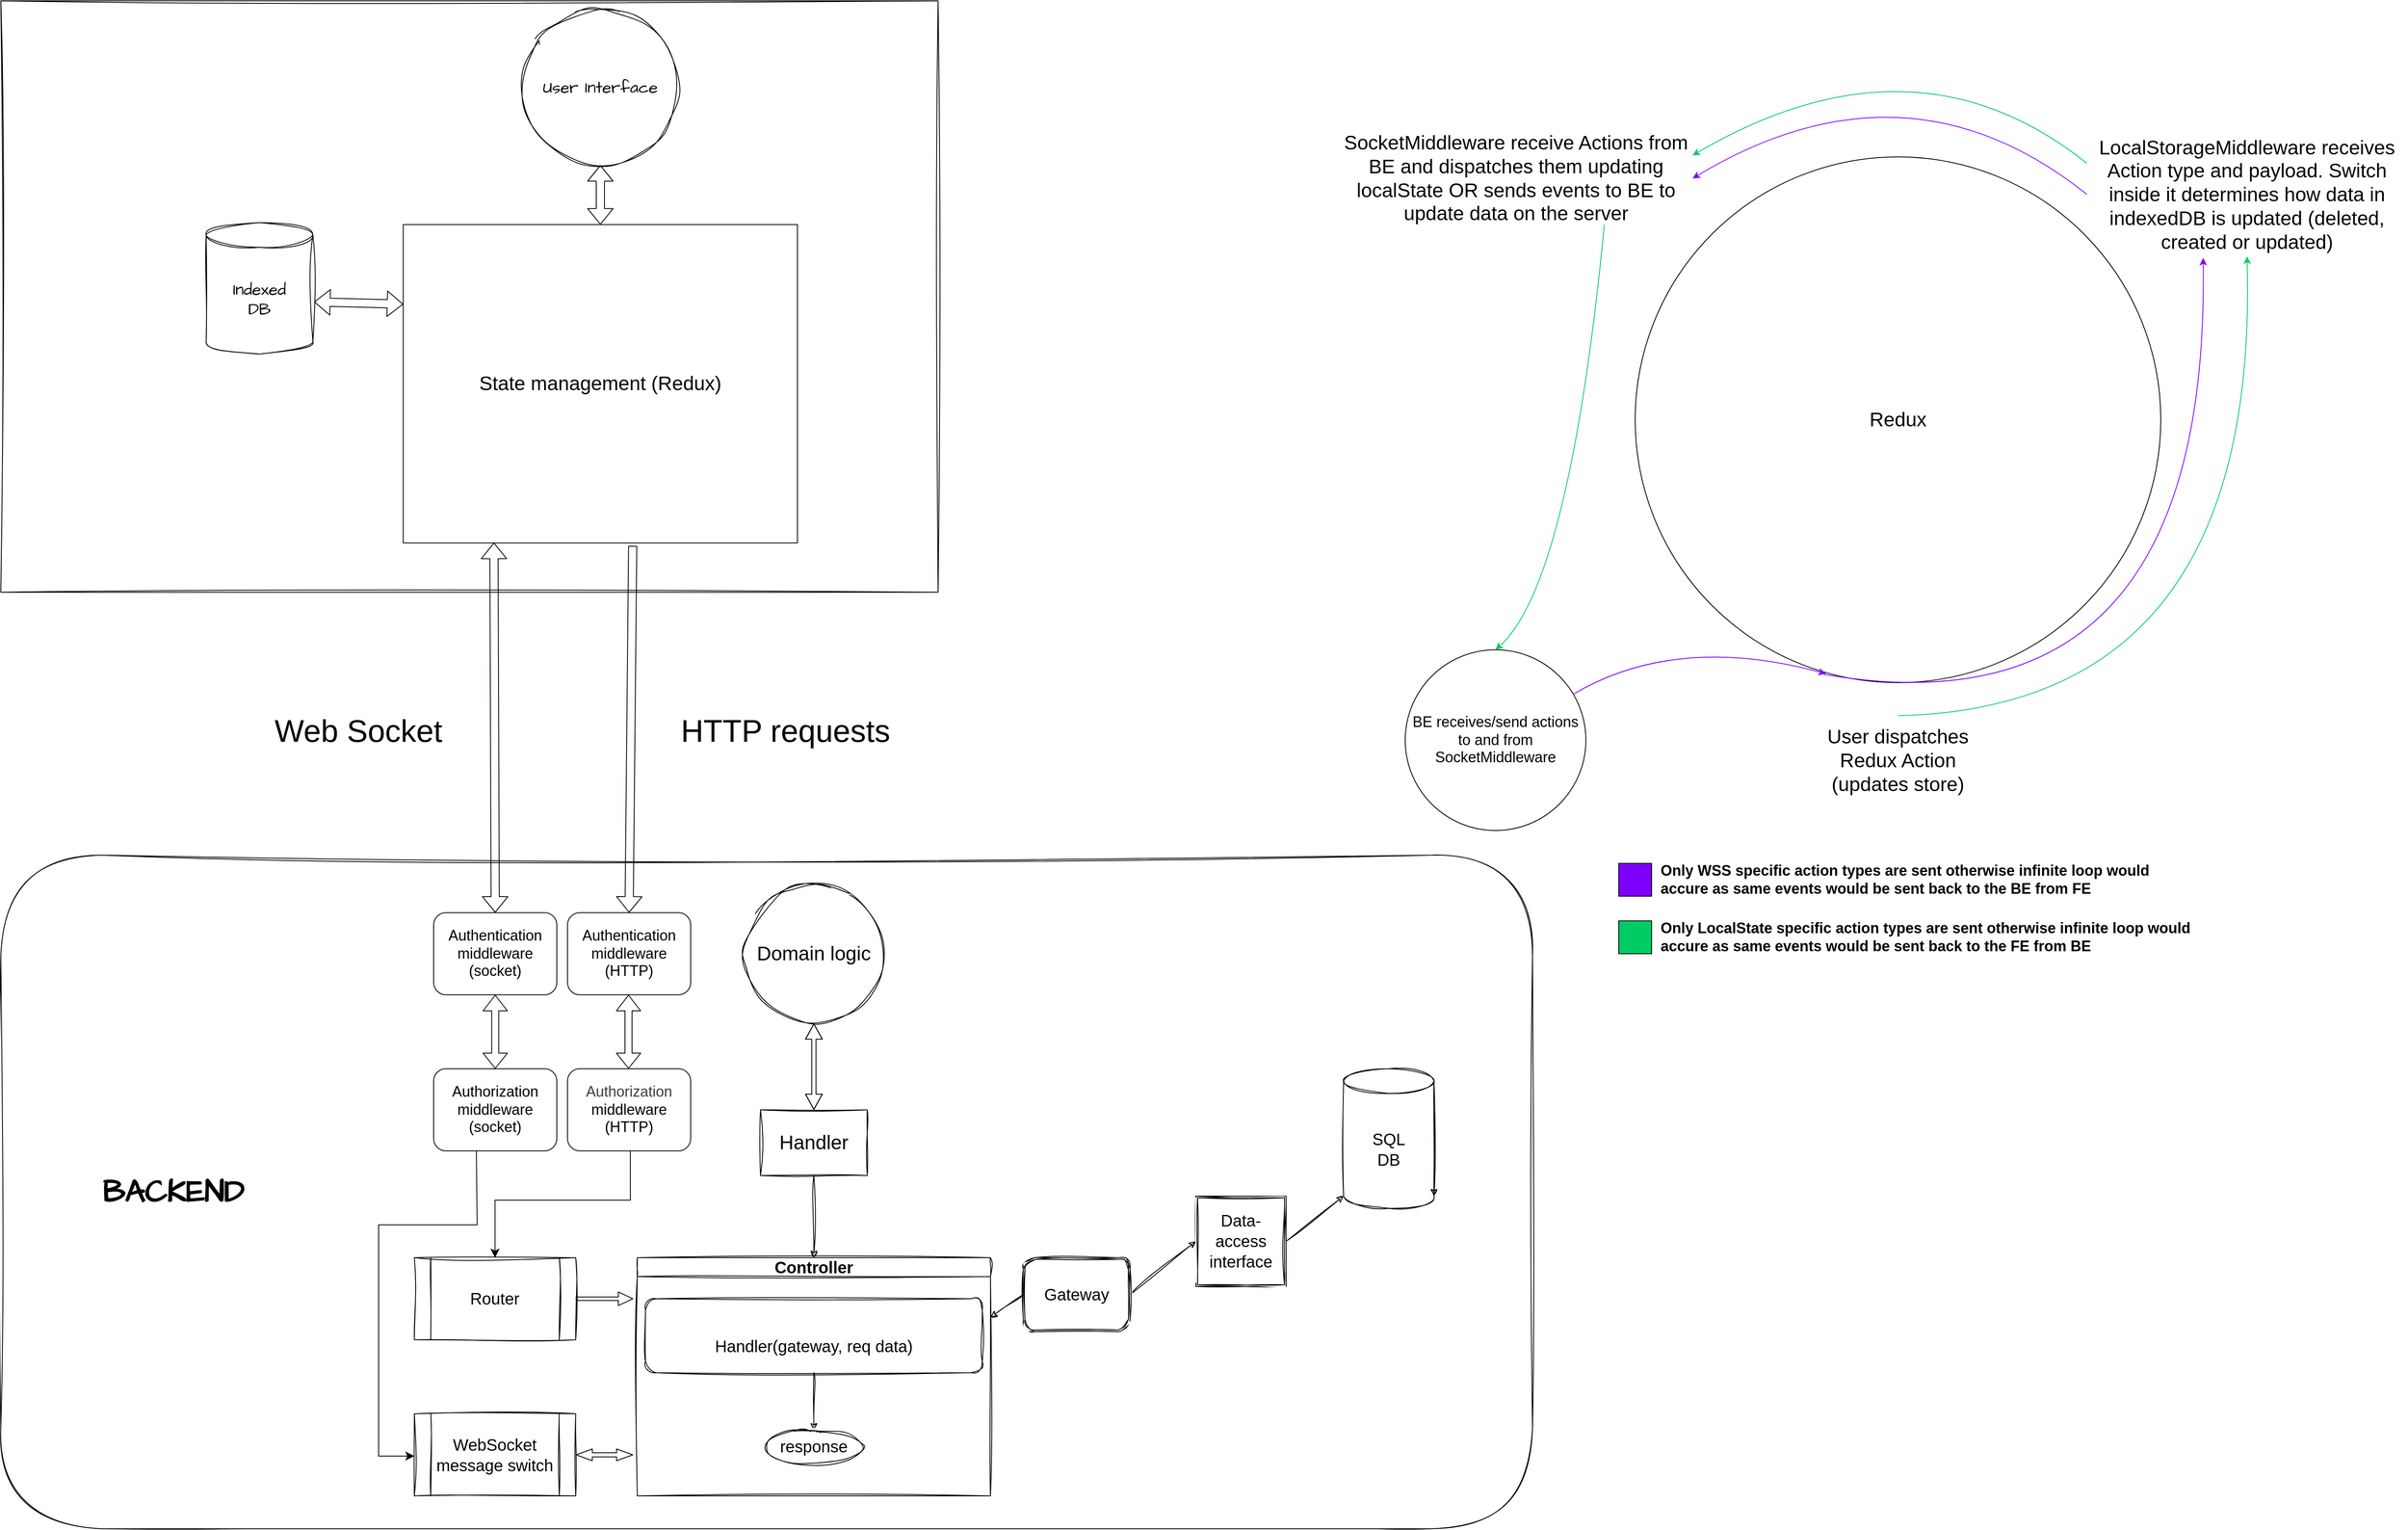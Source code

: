 <mxfile>
    <diagram id="uxrYq4wWv32l7XjhcPJf" name="Page-1">
        <mxGraphModel dx="2299" dy="1143" grid="1" gridSize="10" guides="1" tooltips="1" connect="1" arrows="1" fold="1" page="1" pageScale="1" pageWidth="1654" pageHeight="1169" math="0" shadow="0">
            <root>
                <mxCell id="0"/>
                <mxCell id="1" parent="0"/>
                <mxCell id="79" value="" style="rounded=0;whiteSpace=wrap;html=1;sketch=1;hachureGap=4;jiggle=2;curveFitting=1;fontFamily=Architects Daughter;fontSource=https%3A%2F%2Ffonts.googleapis.com%2Fcss%3Ffamily%3DArchitects%2BDaughter;fontSize=38;align=left;" parent="1" vertex="1">
                    <mxGeometry x="300" y="20" width="1141.25" height="720" as="geometry"/>
                </mxCell>
                <mxCell id="75" value="&lt;h1&gt;&lt;font style=&quot;font-size: 38px;&quot;&gt;&lt;span style=&quot;white-space: pre;&quot;&gt;&#x9;&lt;/span&gt;BACKEND&lt;/font&gt;&lt;/h1&gt;" style="rounded=1;whiteSpace=wrap;html=1;sketch=1;hachureGap=4;jiggle=2;curveFitting=1;fontFamily=Architects Daughter;fontSource=https%3A%2F%2Ffonts.googleapis.com%2Fcss%3Ffamily%3DArchitects%2BDaughter;fontSize=20;align=left;" parent="1" vertex="1">
                    <mxGeometry x="300" y="1060" width="1865" height="820" as="geometry"/>
                </mxCell>
                <mxCell id="2" value="&lt;font style=&quot;font-size: 24px;&quot; face=&quot;Helvetica&quot;&gt;Domain logic&lt;/font&gt;" style="ellipse;whiteSpace=wrap;html=1;aspect=fixed;sketch=1;hachureGap=4;jiggle=2;curveFitting=1;fontFamily=Architects Daughter;fontSource=https%3A%2F%2Ffonts.googleapis.com%2Fcss%3Ffamily%3DArchitects%2BDaughter;fontSize=20;" parent="1" vertex="1">
                    <mxGeometry x="1205" y="1095" width="170" height="170" as="geometry"/>
                </mxCell>
                <mxCell id="19" style="edgeStyle=none;sketch=1;hachureGap=4;jiggle=2;curveFitting=1;html=1;exitX=1;exitY=0.5;exitDx=0;exitDy=0;fontFamily=Architects Daughter;fontSource=https%3A%2F%2Ffonts.googleapis.com%2Fcss%3Ffamily%3DArchitects%2BDaughter;fontSize=16;entryX=0;entryY=1;entryDx=0;entryDy=-15;entryPerimeter=0;" parent="1" source="8" target="21" edge="1">
                    <mxGeometry relative="1" as="geometry">
                        <mxPoint x="1905" y="1490" as="targetPoint"/>
                    </mxGeometry>
                </mxCell>
                <mxCell id="8" value="&lt;font face=&quot;Helvetica&quot;&gt;Data-access&lt;br&gt;interface&lt;/font&gt;" style="shape=ext;double=1;whiteSpace=wrap;html=1;aspect=fixed;sketch=1;hachureGap=4;jiggle=2;curveFitting=1;fontFamily=Architects Daughter;fontSource=https%3A%2F%2Ffonts.googleapis.com%2Fcss%3Ffamily%3DArchitects%2BDaughter;fontSize=20;" parent="1" vertex="1">
                    <mxGeometry x="1755" y="1475" width="110" height="110" as="geometry"/>
                </mxCell>
                <mxCell id="18" style="edgeStyle=none;sketch=1;hachureGap=4;jiggle=2;curveFitting=1;html=1;exitX=1;exitY=0.5;exitDx=0;exitDy=0;entryX=0;entryY=0.5;entryDx=0;entryDy=0;fontFamily=Architects Daughter;fontSource=https%3A%2F%2Ffonts.googleapis.com%2Fcss%3Ffamily%3DArchitects%2BDaughter;fontSize=16;" parent="1" source="13" target="8" edge="1">
                    <mxGeometry relative="1" as="geometry"/>
                </mxCell>
                <mxCell id="45" style="edgeStyle=none;sketch=1;hachureGap=4;jiggle=2;curveFitting=1;html=1;exitX=0;exitY=0.5;exitDx=0;exitDy=0;fontFamily=Architects Daughter;fontSource=https%3A%2F%2Ffonts.googleapis.com%2Fcss%3Ffamily%3DArchitects%2BDaughter;fontSize=16;entryX=1;entryY=0.25;entryDx=0;entryDy=0;" parent="1" source="13" target="28" edge="1">
                    <mxGeometry relative="1" as="geometry">
                        <mxPoint x="1415" y="1595" as="targetPoint"/>
                    </mxGeometry>
                </mxCell>
                <mxCell id="13" value="&lt;font face=&quot;Helvetica&quot;&gt;Gateway&lt;/font&gt;" style="shape=ext;double=1;rounded=1;whiteSpace=wrap;html=1;sketch=1;hachureGap=4;jiggle=2;curveFitting=1;fontFamily=Architects Daughter;fontSource=https%3A%2F%2Ffonts.googleapis.com%2Fcss%3Ffamily%3DArchitects%2BDaughter;fontSize=20;" parent="1" vertex="1">
                    <mxGeometry x="1545" y="1550" width="130" height="90" as="geometry"/>
                </mxCell>
                <mxCell id="51" style="edgeStyle=none;sketch=1;hachureGap=4;jiggle=2;curveFitting=1;html=1;exitX=0.5;exitY=1;exitDx=0;exitDy=0;entryX=0.5;entryY=0;entryDx=0;entryDy=0;fontFamily=Architects Daughter;fontSource=https%3A%2F%2Ffonts.googleapis.com%2Fcss%3Ffamily%3DArchitects%2BDaughter;fontSize=16;" parent="1" source="16" target="28" edge="1">
                    <mxGeometry relative="1" as="geometry"/>
                </mxCell>
                <mxCell id="16" value="&lt;font style=&quot;font-size: 24px;&quot; face=&quot;Helvetica&quot;&gt;Handler&lt;/font&gt;" style="rounded=0;whiteSpace=wrap;html=1;sketch=1;hachureGap=4;jiggle=2;curveFitting=1;fontFamily=Architects Daughter;fontSource=https%3A%2F%2Ffonts.googleapis.com%2Fcss%3Ffamily%3DArchitects%2BDaughter;fontSize=20;" parent="1" vertex="1">
                    <mxGeometry x="1225" y="1370" width="130" height="80" as="geometry"/>
                </mxCell>
                <mxCell id="21" value="&lt;font face=&quot;Helvetica&quot;&gt;SQL&lt;br&gt;DB&lt;/font&gt;" style="shape=cylinder3;whiteSpace=wrap;html=1;boundedLbl=1;backgroundOutline=1;size=15;sketch=1;hachureGap=4;jiggle=2;curveFitting=1;fontFamily=Architects Daughter;fontSource=https%3A%2F%2Ffonts.googleapis.com%2Fcss%3Ffamily%3DArchitects%2BDaughter;fontSize=20;" parent="1" vertex="1">
                    <mxGeometry x="1935" y="1320" width="110" height="170" as="geometry"/>
                </mxCell>
                <mxCell id="22" style="edgeStyle=none;sketch=1;hachureGap=4;jiggle=2;curveFitting=1;html=1;exitX=1;exitY=0;exitDx=0;exitDy=52.5;exitPerimeter=0;entryX=1;entryY=1;entryDx=0;entryDy=-15;entryPerimeter=0;fontFamily=Architects Daughter;fontSource=https%3A%2F%2Ffonts.googleapis.com%2Fcss%3Ffamily%3DArchitects%2BDaughter;fontSize=16;" parent="1" source="21" target="21" edge="1">
                    <mxGeometry relative="1" as="geometry"/>
                </mxCell>
                <mxCell id="27" value="User Interface" style="ellipse;whiteSpace=wrap;html=1;aspect=fixed;sketch=1;hachureGap=4;jiggle=2;curveFitting=1;fontFamily=Architects Daughter;fontSource=https%3A%2F%2Ffonts.googleapis.com%2Fcss%3Ffamily%3DArchitects%2BDaughter;fontSize=20;" parent="1" vertex="1">
                    <mxGeometry x="935" y="30" width="190" height="190" as="geometry"/>
                </mxCell>
                <mxCell id="28" value="&lt;font face=&quot;Helvetica&quot;&gt;Controller&lt;/font&gt;" style="swimlane;whiteSpace=wrap;html=1;sketch=1;hachureGap=4;jiggle=2;curveFitting=1;fontFamily=Architects Daughter;fontSource=https%3A%2F%2Ffonts.googleapis.com%2Fcss%3Ffamily%3DArchitects%2BDaughter;fontSize=20;" parent="1" vertex="1">
                    <mxGeometry x="1075" y="1550" width="430" height="290" as="geometry"/>
                </mxCell>
                <mxCell id="48" style="edgeStyle=none;sketch=1;hachureGap=4;jiggle=2;curveFitting=1;html=1;exitX=0.5;exitY=1;exitDx=0;exitDy=0;entryX=0.5;entryY=0;entryDx=0;entryDy=0;fontFamily=Architects Daughter;fontSource=https%3A%2F%2Ffonts.googleapis.com%2Fcss%3Ffamily%3DArchitects%2BDaughter;fontSize=16;" parent="28" source="46" target="47" edge="1">
                    <mxGeometry relative="1" as="geometry"/>
                </mxCell>
                <mxCell id="46" value="&lt;font face=&quot;Helvetica&quot;&gt;&lt;br&gt;Handler(gateway, req data)&lt;/font&gt;" style="rounded=1;whiteSpace=wrap;html=1;sketch=1;hachureGap=4;jiggle=2;curveFitting=1;fontFamily=Architects Daughter;fontSource=https%3A%2F%2Ffonts.googleapis.com%2Fcss%3Ffamily%3DArchitects%2BDaughter;fontSize=20;" parent="28" vertex="1">
                    <mxGeometry x="10" y="50" width="410" height="90" as="geometry"/>
                </mxCell>
                <mxCell id="47" value="&lt;font face=&quot;Helvetica&quot;&gt;response&lt;/font&gt;" style="ellipse;whiteSpace=wrap;html=1;sketch=1;hachureGap=4;jiggle=2;curveFitting=1;fontFamily=Architects Daughter;fontSource=https%3A%2F%2Ffonts.googleapis.com%2Fcss%3Ffamily%3DArchitects%2BDaughter;fontSize=20;" parent="28" vertex="1">
                    <mxGeometry x="155" y="210" width="120" height="40" as="geometry"/>
                </mxCell>
                <mxCell id="29" value="&lt;font face=&quot;Helvetica&quot;&gt;Router&lt;/font&gt;" style="shape=process;whiteSpace=wrap;html=1;backgroundOutline=1;sketch=1;hachureGap=4;jiggle=2;curveFitting=1;fontFamily=Architects Daughter;fontSource=https%3A%2F%2Ffonts.googleapis.com%2Fcss%3Ffamily%3DArchitects%2BDaughter;fontSize=20;" parent="1" vertex="1">
                    <mxGeometry x="803.5" y="1550" width="196.5" height="100" as="geometry"/>
                </mxCell>
                <mxCell id="91" value="" style="edgeStyle=none;sketch=1;hachureGap=4;jiggle=2;curveFitting=1;html=1;fontFamily=Architects Daughter;fontSource=https%3A%2F%2Ffonts.googleapis.com%2Fcss%3Ffamily%3DArchitects%2BDaughter;fontSize=38;" parent="1" edge="1">
                    <mxGeometry relative="1" as="geometry">
                        <mxPoint x="1012.5" y="1670" as="sourcePoint"/>
                        <mxPoint x="1012.5" y="1670" as="targetPoint"/>
                    </mxGeometry>
                </mxCell>
                <mxCell id="59" value="Indexed&lt;br&gt;DB" style="shape=cylinder3;whiteSpace=wrap;html=1;boundedLbl=1;backgroundOutline=1;size=15;sketch=1;hachureGap=4;jiggle=2;curveFitting=1;fontFamily=Architects Daughter;fontSource=https%3A%2F%2Ffonts.googleapis.com%2Fcss%3Ffamily%3DArchitects%2BDaughter;fontSize=20;" parent="1" vertex="1">
                    <mxGeometry x="550" y="290" width="130" height="160" as="geometry"/>
                </mxCell>
                <mxCell id="89" value="&lt;font face=&quot;Helvetica&quot;&gt;HTTP requests&lt;/font&gt;" style="text;html=1;align=center;verticalAlign=middle;resizable=0;points=[];autosize=1;strokeColor=none;fillColor=none;fontSize=38;fontFamily=Architects Daughter;sketch=1;hachureGap=4;jiggle=2;curveFitting=1;fontSource=https%3A%2F%2Ffonts.googleapis.com%2Fcss%3Ffamily%3DArchitects%2BDaughter;" parent="1" vertex="1">
                    <mxGeometry x="1115" y="880" width="280" height="60" as="geometry"/>
                </mxCell>
                <mxCell id="96" value="&lt;font style=&quot;font-size: 24px;&quot;&gt;Redux&lt;/font&gt;" style="ellipse;whiteSpace=wrap;html=1;aspect=fixed;" parent="1" vertex="1">
                    <mxGeometry x="2290" y="210" width="640" height="640" as="geometry"/>
                </mxCell>
                <mxCell id="115" value="&lt;font style=&quot;font-size: 24px;&quot;&gt;User dispatches Redux Action (updates store)&lt;/font&gt;" style="text;html=1;align=center;verticalAlign=middle;whiteSpace=wrap;rounded=0;" parent="1" vertex="1">
                    <mxGeometry x="2520" y="890.23" width="180" height="110" as="geometry"/>
                </mxCell>
                <mxCell id="117" value="&lt;font style=&quot;font-size: 24px;&quot;&gt;LocalStorageMiddleware receives Action type and payload. Switch inside it determines how data in indexedDB is updated (deleted, created or updated)&lt;/font&gt;" style="text;html=1;align=center;verticalAlign=middle;whiteSpace=wrap;rounded=0;" parent="1" vertex="1">
                    <mxGeometry x="2840" y="180" width="390" height="151.22" as="geometry"/>
                </mxCell>
                <mxCell id="121" value="&lt;font style=&quot;font-size: 24px;&quot;&gt;SocketMiddleware receive Actions from BE and dispatches them updating localState OR sends events to BE to update data on the server&lt;/font&gt;" style="text;html=1;align=center;verticalAlign=middle;whiteSpace=wrap;rounded=0;" parent="1" vertex="1">
                    <mxGeometry x="1930" y="180" width="430" height="112.39" as="geometry"/>
                </mxCell>
                <mxCell id="123" value="&lt;font style=&quot;font-size: 18px;&quot;&gt;BE receives/send actions to and from SocketMiddleware&lt;/font&gt;" style="ellipse;whiteSpace=wrap;html=1;aspect=fixed;" parent="1" vertex="1">
                    <mxGeometry x="2010" y="810" width="220" height="220" as="geometry"/>
                </mxCell>
                <mxCell id="127" value="" style="curved=1;endArrow=classic;html=1;entryX=0.363;entryY=0.983;entryDx=0;entryDy=0;entryPerimeter=0;strokeColor=#7F00FF;" parent="1" source="123" target="96" edge="1">
                    <mxGeometry width="50" height="50" relative="1" as="geometry">
                        <mxPoint x="2389" y="710" as="sourcePoint"/>
                        <mxPoint x="2290" y="1052" as="targetPoint"/>
                        <Array as="points">
                            <mxPoint x="2340" y="790"/>
                        </Array>
                    </mxGeometry>
                </mxCell>
                <mxCell id="128" value="" style="curved=1;endArrow=classic;html=1;entryX=0.5;entryY=0;entryDx=0;entryDy=0;fillColor=#00CC66;strokeColor=#00CC66;exitX=0.75;exitY=1;exitDx=0;exitDy=0;" parent="1" source="121" target="123" edge="1">
                    <mxGeometry width="50" height="50" relative="1" as="geometry">
                        <mxPoint x="2289" y="550" as="sourcePoint"/>
                        <mxPoint x="2130" y="705" as="targetPoint"/>
                        <Array as="points">
                            <mxPoint x="2210" y="730"/>
                        </Array>
                    </mxGeometry>
                </mxCell>
                <mxCell id="135" value="" style="shape=flexArrow;endArrow=classic;startArrow=classic;html=1;entryX=0;entryY=0.25;entryDx=0;entryDy=0;exitX=1.011;exitY=0.603;exitDx=0;exitDy=0;exitPerimeter=0;" parent="1" source="59" target="152" edge="1">
                    <mxGeometry width="100" height="100" relative="1" as="geometry">
                        <mxPoint x="660" y="302.5" as="sourcePoint"/>
                        <mxPoint x="774" y="377.5" as="targetPoint"/>
                    </mxGeometry>
                </mxCell>
                <mxCell id="136" value="" style="shape=flexArrow;endArrow=classic;startArrow=classic;html=1;entryX=0.5;entryY=1;entryDx=0;entryDy=0;exitX=0.5;exitY=0;exitDx=0;exitDy=0;" parent="1" source="152" target="27" edge="1">
                    <mxGeometry width="100" height="100" relative="1" as="geometry">
                        <mxPoint x="988.5" y="280.0" as="sourcePoint"/>
                        <mxPoint x="950" y="370" as="targetPoint"/>
                    </mxGeometry>
                </mxCell>
                <mxCell id="139" value="" style="shape=flexArrow;endArrow=classic;html=1;exitX=0.582;exitY=1.009;exitDx=0;exitDy=0;exitPerimeter=0;entryX=0.5;entryY=0;entryDx=0;entryDy=0;" parent="1" source="152" target="148" edge="1">
                    <mxGeometry width="50" height="50" relative="1" as="geometry">
                        <mxPoint x="1033.35" y="670.0" as="sourcePoint"/>
                        <mxPoint x="1090" y="1040" as="targetPoint"/>
                    </mxGeometry>
                </mxCell>
                <mxCell id="140" value="" style="curved=1;endArrow=classic;html=1;strokeColor=#7F00FF;entryX=0.363;entryY=1.012;entryDx=0;entryDy=0;entryPerimeter=0;" parent="1" target="117" edge="1">
                    <mxGeometry width="50" height="50" relative="1" as="geometry">
                        <mxPoint x="2520" y="840" as="sourcePoint"/>
                        <mxPoint x="2960" y="510" as="targetPoint"/>
                        <Array as="points">
                            <mxPoint x="2990" y="920"/>
                        </Array>
                    </mxGeometry>
                </mxCell>
                <mxCell id="142" value="" style="curved=1;endArrow=classic;html=1;exitX=0;exitY=0.5;exitDx=0;exitDy=0;entryX=1;entryY=0.5;entryDx=0;entryDy=0;strokeColor=#7F00FF;" parent="1" source="117" target="121" edge="1">
                    <mxGeometry width="50" height="50" relative="1" as="geometry">
                        <mxPoint x="2770" y="130" as="sourcePoint"/>
                        <mxPoint x="2550" y="170" as="targetPoint"/>
                        <Array as="points">
                            <mxPoint x="2620" y="80"/>
                        </Array>
                    </mxGeometry>
                </mxCell>
                <mxCell id="143" value="" style="curved=1;endArrow=classic;html=1;strokeColor=#00CC66;entryX=0.5;entryY=1;entryDx=0;entryDy=0;exitX=0.5;exitY=0;exitDx=0;exitDy=0;" parent="1" source="115" target="117" edge="1">
                    <mxGeometry width="50" height="50" relative="1" as="geometry">
                        <mxPoint x="2670" y="875.22" as="sourcePoint"/>
                        <mxPoint x="3085" y="331.22" as="targetPoint"/>
                        <Array as="points">
                            <mxPoint x="3050" y="880"/>
                        </Array>
                    </mxGeometry>
                </mxCell>
                <mxCell id="144" value="" style="curved=1;endArrow=classic;html=1;exitX=0;exitY=0.25;exitDx=0;exitDy=0;entryX=1;entryY=0.25;entryDx=0;entryDy=0;strokeColor=#00CC66;" parent="1" target="121" edge="1" source="117">
                    <mxGeometry width="50" height="50" relative="1" as="geometry">
                        <mxPoint x="2850" y="226" as="sourcePoint"/>
                        <mxPoint x="2370" y="234" as="targetPoint"/>
                        <Array as="points">
                            <mxPoint x="2630" y="50"/>
                        </Array>
                    </mxGeometry>
                </mxCell>
                <mxCell id="146" value="&lt;font style=&quot;font-size: 18px;&quot;&gt;Authentication middleware (socket)&lt;/font&gt;" style="rounded=1;whiteSpace=wrap;html=1;" parent="1" vertex="1">
                    <mxGeometry x="827" y="1130" width="150" height="100" as="geometry"/>
                </mxCell>
                <mxCell id="147" value="&lt;font face=&quot;Helvetica&quot;&gt;Web Socket&lt;/font&gt;" style="text;html=1;align=center;verticalAlign=middle;resizable=0;points=[];autosize=1;strokeColor=none;fillColor=none;fontSize=38;fontFamily=Architects Daughter;sketch=1;hachureGap=4;jiggle=2;curveFitting=1;fontSource=https%3A%2F%2Ffonts.googleapis.com%2Fcss%3Ffamily%3DArchitects%2BDaughter;" parent="1" vertex="1">
                    <mxGeometry x="620" y="880" width="230" height="60" as="geometry"/>
                </mxCell>
                <mxCell id="148" value="&lt;font style=&quot;font-size: 18px;&quot;&gt;Authentication middleware (HTTP)&lt;/font&gt;" style="rounded=1;whiteSpace=wrap;html=1;" parent="1" vertex="1">
                    <mxGeometry x="990" y="1130" width="150" height="100" as="geometry"/>
                </mxCell>
                <mxCell id="149" value="&lt;font style=&quot;font-size: 18px;&quot;&gt;Authorization middleware (socket)&lt;/font&gt;" style="rounded=1;whiteSpace=wrap;html=1;" parent="1" vertex="1">
                    <mxGeometry x="827" y="1320" width="150" height="100" as="geometry"/>
                </mxCell>
                <mxCell id="150" value="&lt;font style=&quot;font-size: 18px;&quot;&gt;&lt;span style=&quot;color: rgb(63, 63, 63);&quot;&gt;Authorization&lt;/span&gt;&lt;/font&gt;&lt;div&gt;&lt;font style=&quot;font-size: 18px;&quot;&gt;middleware (HTTP)&lt;/font&gt;&lt;/div&gt;" style="rounded=1;whiteSpace=wrap;html=1;" parent="1" vertex="1">
                    <mxGeometry x="990" y="1320" width="150" height="100" as="geometry"/>
                </mxCell>
                <mxCell id="151" value="" style="shape=flexArrow;endArrow=classic;startArrow=classic;html=1;exitX=0.5;exitY=0;exitDx=0;exitDy=0;entryX=0.23;entryY=0.999;entryDx=0;entryDy=0;entryPerimeter=0;" parent="1" source="146" target="152" edge="1">
                    <mxGeometry width="100" height="100" relative="1" as="geometry">
                        <mxPoint x="852" y="821" as="sourcePoint"/>
                        <mxPoint x="887.1" y="673.12" as="targetPoint"/>
                    </mxGeometry>
                </mxCell>
                <mxCell id="152" value="&lt;span style=&quot;color: rgb(0, 0, 0);&quot;&gt;&lt;font style=&quot;font-size: 24px;&quot; face=&quot;Helvetica&quot;&gt;State management (Redux)&lt;/font&gt;&lt;/span&gt;" style="rounded=0;whiteSpace=wrap;html=1;" parent="1" vertex="1">
                    <mxGeometry x="790" y="292.39" width="480" height="387.61" as="geometry"/>
                </mxCell>
                <mxCell id="154" value="" style="shape=flexArrow;endArrow=classic;startArrow=classic;html=1;width=8.571;startSize=5.829;exitX=0.5;exitY=0;exitDx=0;exitDy=0;entryX=0.5;entryY=1;entryDx=0;entryDy=0;" parent="1" source="149" target="146" edge="1">
                    <mxGeometry width="100" height="100" relative="1" as="geometry">
                        <mxPoint x="727" y="1380" as="sourcePoint"/>
                        <mxPoint x="827" y="1280" as="targetPoint"/>
                    </mxGeometry>
                </mxCell>
                <mxCell id="155" value="" style="shape=flexArrow;endArrow=classic;startArrow=classic;html=1;width=8.571;startSize=5.829;exitX=0.5;exitY=0;exitDx=0;exitDy=0;entryX=0.5;entryY=1;entryDx=0;entryDy=0;" parent="1" edge="1">
                    <mxGeometry width="100" height="100" relative="1" as="geometry">
                        <mxPoint x="1064.29" y="1320" as="sourcePoint"/>
                        <mxPoint x="1064.29" y="1230" as="targetPoint"/>
                    </mxGeometry>
                </mxCell>
                <mxCell id="156" value="&lt;font face=&quot;Helvetica&quot;&gt;WebSocket message switch&lt;/font&gt;" style="shape=process;whiteSpace=wrap;html=1;backgroundOutline=1;sketch=1;hachureGap=4;jiggle=2;curveFitting=1;fontFamily=Architects Daughter;fontSource=https%3A%2F%2Ffonts.googleapis.com%2Fcss%3Ffamily%3DArchitects%2BDaughter;fontSize=20;" parent="1" vertex="1">
                    <mxGeometry x="803.5" y="1740" width="196.5" height="100" as="geometry"/>
                </mxCell>
                <mxCell id="159" value="" style="edgeStyle=elbowEdgeStyle;elbow=vertical;endArrow=classic;html=1;curved=0;rounded=0;endSize=8;startSize=8;exitX=0.5;exitY=0;exitDx=0;exitDy=0;entryX=0.5;entryY=0;entryDx=0;entryDy=0;" parent="1" target="29" edge="1">
                    <mxGeometry width="50" height="50" relative="1" as="geometry">
                        <mxPoint x="1066.5" y="1420" as="sourcePoint"/>
                        <mxPoint x="860" y="1560" as="targetPoint"/>
                        <Array as="points">
                            <mxPoint x="1006.5" y="1480"/>
                        </Array>
                    </mxGeometry>
                </mxCell>
                <mxCell id="164" value="" style="edgeStyle=segmentEdgeStyle;endArrow=classic;html=1;curved=0;rounded=0;endSize=8;startSize=8;exitX=0.347;exitY=0.985;exitDx=0;exitDy=0;entryX=0;entryY=0.5;entryDx=0;entryDy=0;exitPerimeter=0;" parent="1" edge="1">
                    <mxGeometry width="50" height="50" relative="1" as="geometry">
                        <mxPoint x="879.05" y="1420" as="sourcePoint"/>
                        <mxPoint x="803.5" y="1791.5" as="targetPoint"/>
                        <Array as="points">
                            <mxPoint x="879" y="1427"/>
                            <mxPoint x="880" y="1510"/>
                            <mxPoint x="760" y="1510"/>
                            <mxPoint x="760" y="1791"/>
                        </Array>
                    </mxGeometry>
                </mxCell>
                <mxCell id="165" value="" style="shape=flexArrow;endArrow=classic;html=1;width=4.211;endSize=5.537;endWidth=11.357;exitX=1;exitY=0.5;exitDx=0;exitDy=0;" parent="1" source="29" edge="1">
                    <mxGeometry width="50" height="50" relative="1" as="geometry">
                        <mxPoint x="1020" y="1560" as="sourcePoint"/>
                        <mxPoint x="1070" y="1600" as="targetPoint"/>
                    </mxGeometry>
                </mxCell>
                <mxCell id="167" value="" style="shape=flexArrow;endArrow=classic;startArrow=classic;html=1;endWidth=8.235;endSize=6.242;startWidth=8.235;startSize=6.242;width=5;exitX=1;exitY=0.5;exitDx=0;exitDy=0;" parent="1" source="156" edge="1">
                    <mxGeometry width="100" height="100" relative="1" as="geometry">
                        <mxPoint x="977" y="1840" as="sourcePoint"/>
                        <mxPoint x="1070" y="1790" as="targetPoint"/>
                    </mxGeometry>
                </mxCell>
                <mxCell id="168" value="" style="shape=flexArrow;endArrow=classic;startArrow=classic;html=1;width=5.128;startSize=5.829;entryX=0.5;entryY=1;entryDx=0;entryDy=0;endSize=5.829;endWidth=14.293;startWidth=14.293;" parent="1" source="16" target="2" edge="1">
                    <mxGeometry width="100" height="100" relative="1" as="geometry">
                        <mxPoint x="1289.74" y="1370" as="sourcePoint"/>
                        <mxPoint x="1289.74" y="1280" as="targetPoint"/>
                        <Array as="points">
                            <mxPoint x="1290" y="1320"/>
                        </Array>
                    </mxGeometry>
                </mxCell>
                <mxCell id="170" value="" style="rounded=0;whiteSpace=wrap;html=1;fillColor=#7F00FF;" parent="1" vertex="1">
                    <mxGeometry x="2270" y="1070" width="40" height="40" as="geometry"/>
                </mxCell>
                <mxCell id="171" value="" style="rounded=0;whiteSpace=wrap;html=1;fillColor=#00CC66;" parent="1" vertex="1">
                    <mxGeometry x="2270" y="1140" width="40" height="40" as="geometry"/>
                </mxCell>
                <mxCell id="173" value="&lt;font style=&quot;font-size: 18px;&quot;&gt;&lt;b&gt;Only WSS specific action types are sent otherwise infinite loop would accure as same events would be sent back to the BE from FE&lt;/b&gt;&lt;/font&gt;" style="text;html=1;align=left;verticalAlign=middle;whiteSpace=wrap;rounded=0;" parent="1" vertex="1">
                    <mxGeometry x="2319" y="1060" width="660" height="60" as="geometry"/>
                </mxCell>
                <mxCell id="174" value="&lt;font style=&quot;font-size: 18px;&quot;&gt;&lt;b&gt;Only LocalState specific action types are sent otherwise infinite loop would accure as same events would be sent back to the FE from BE&lt;/b&gt;&lt;/font&gt;" style="text;html=1;align=left;verticalAlign=middle;whiteSpace=wrap;rounded=0;" parent="1" vertex="1">
                    <mxGeometry x="2319" y="1130" width="670" height="60" as="geometry"/>
                </mxCell>
            </root>
        </mxGraphModel>
    </diagram>
</mxfile>